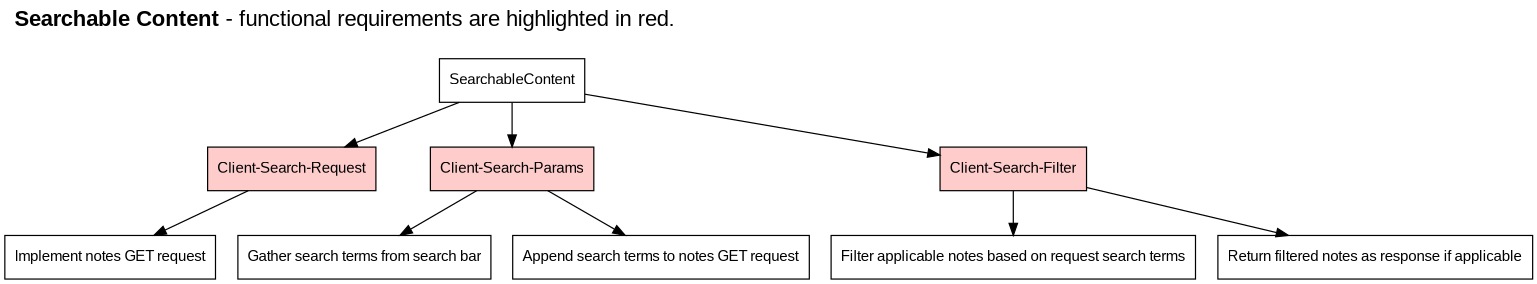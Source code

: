 /*
Searchable Content:
Client-Search-Request: The client would send a GET request for all notes in the proximity

Client-Search-Params: The GET request should have search terms as optional parameters

Client-Search-Filter: The server should find the notes within the range of the user and filter them by the search terms provided (if any).
*/

digraph L
{
    fontsize = 18
    fontname = Arial
    labelloc = "t"
    labeljust = "l"
    rankdir="TB"

    // System feature title
    label = <<b>Searchable Content</b> - functional requirements are highlighted in red.<br/><br/>>

    size="10.25, 7.75";
    overlap="compress"
    node [shape=record fontname=Arial fontsize=12 fillcolor="lightblue"] "SearchableContent";  // System Reqs
    node [style=filled fillcolor="#FFCCCC"]
    "Client-Search-Request" 
    "Client-Search-Params" 
    "Client-Search-Filter";                              
    "SearchableContent" -> "Client-Search-Request";
    "SearchableContent" -> "Client-Search-Params"; 
    "SearchableContent" -> "Client-Search-Filter";        
    node [fillcolor="#FFFFFF"]
    "Client-Search-Request" -> "Implement notes GET request"
    "Client-Search-Params" -> "Gather search terms from search bar"
    "Client-Search-Params" -> "Append search terms to notes GET request"
    "Client-Search-Filter" -> "Filter applicable notes based on request search terms"
    "Client-Search-Filter" -> "Return filtered notes as response if applicable"
    
}